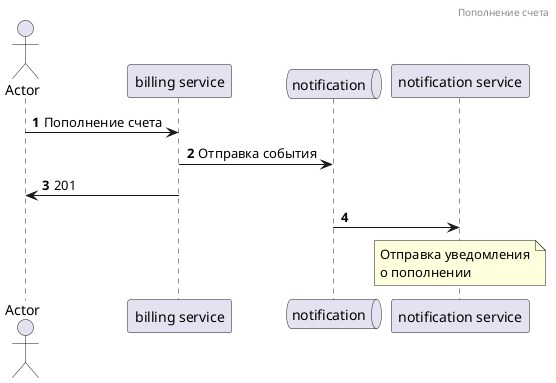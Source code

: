@startuml
autonumber

header Пополнение счета
actor Actor

Actor -> "billing service": Пополнение счета
queue notification
"billing service" -> notification: Отправка события
"billing service" -> Actor: 201
notification -> "notification service"
note over "notification service"
    Отправка уведомления
    о пополнении
end note
@enduml